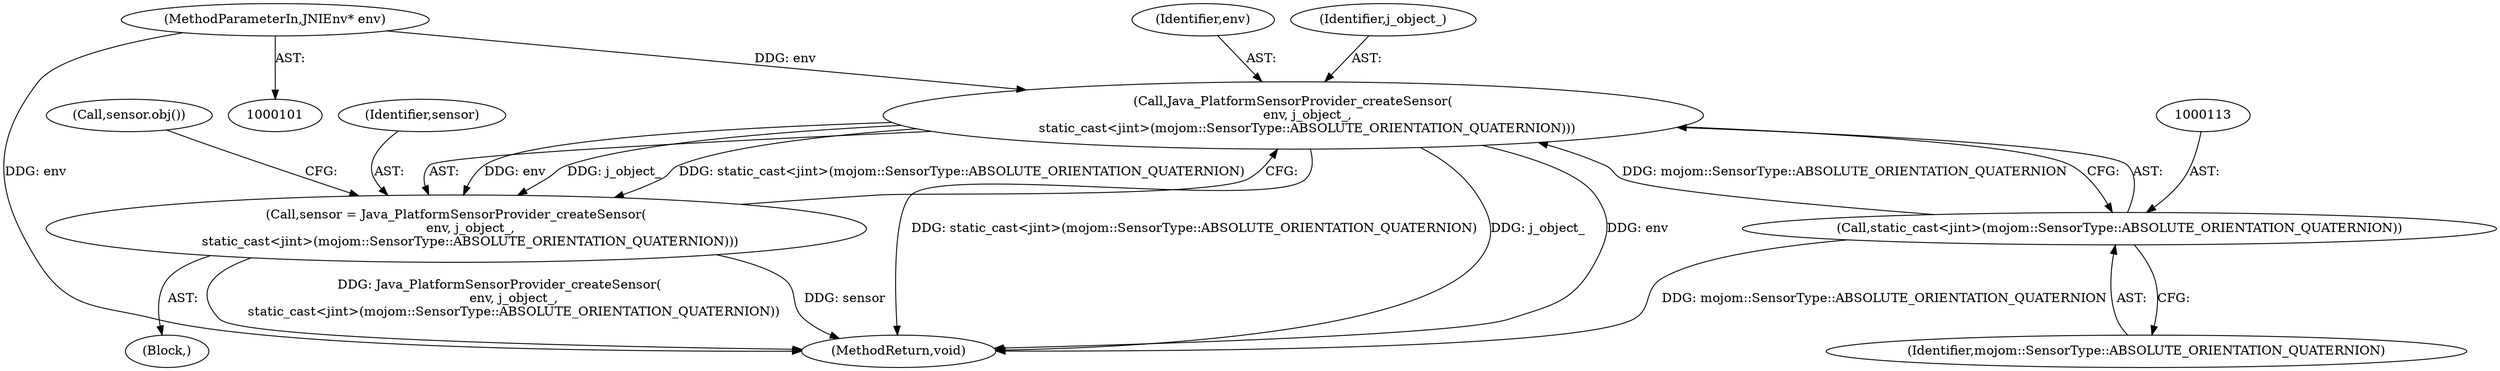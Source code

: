 digraph "0_Chrome_c0c8978849ac57e4ecd613ddc8ff7852a2054734_16@API" {
"1000109" [label="(Call,Java_PlatformSensorProvider_createSensor(\n       env, j_object_,\n       static_cast<jint>(mojom::SensorType::ABSOLUTE_ORIENTATION_QUATERNION)))"];
"1000102" [label="(MethodParameterIn,JNIEnv* env)"];
"1000112" [label="(Call,static_cast<jint>(mojom::SensorType::ABSOLUTE_ORIENTATION_QUATERNION))"];
"1000107" [label="(Call,sensor = Java_PlatformSensorProvider_createSensor(\n       env, j_object_,\n       static_cast<jint>(mojom::SensorType::ABSOLUTE_ORIENTATION_QUATERNION)))"];
"1000110" [label="(Identifier,env)"];
"1000114" [label="(Identifier,mojom::SensorType::ABSOLUTE_ORIENTATION_QUATERNION)"];
"1000150" [label="(MethodReturn,void)"];
"1000112" [label="(Call,static_cast<jint>(mojom::SensorType::ABSOLUTE_ORIENTATION_QUATERNION))"];
"1000109" [label="(Call,Java_PlatformSensorProvider_createSensor(\n       env, j_object_,\n       static_cast<jint>(mojom::SensorType::ABSOLUTE_ORIENTATION_QUATERNION)))"];
"1000116" [label="(Call,sensor.obj())"];
"1000107" [label="(Call,sensor = Java_PlatformSensorProvider_createSensor(\n       env, j_object_,\n       static_cast<jint>(mojom::SensorType::ABSOLUTE_ORIENTATION_QUATERNION)))"];
"1000105" [label="(Block,)"];
"1000108" [label="(Identifier,sensor)"];
"1000111" [label="(Identifier,j_object_)"];
"1000102" [label="(MethodParameterIn,JNIEnv* env)"];
"1000109" -> "1000107"  [label="AST: "];
"1000109" -> "1000112"  [label="CFG: "];
"1000110" -> "1000109"  [label="AST: "];
"1000111" -> "1000109"  [label="AST: "];
"1000112" -> "1000109"  [label="AST: "];
"1000107" -> "1000109"  [label="CFG: "];
"1000109" -> "1000150"  [label="DDG: env"];
"1000109" -> "1000150"  [label="DDG: static_cast<jint>(mojom::SensorType::ABSOLUTE_ORIENTATION_QUATERNION)"];
"1000109" -> "1000150"  [label="DDG: j_object_"];
"1000109" -> "1000107"  [label="DDG: env"];
"1000109" -> "1000107"  [label="DDG: j_object_"];
"1000109" -> "1000107"  [label="DDG: static_cast<jint>(mojom::SensorType::ABSOLUTE_ORIENTATION_QUATERNION)"];
"1000102" -> "1000109"  [label="DDG: env"];
"1000112" -> "1000109"  [label="DDG: mojom::SensorType::ABSOLUTE_ORIENTATION_QUATERNION"];
"1000102" -> "1000101"  [label="AST: "];
"1000102" -> "1000150"  [label="DDG: env"];
"1000112" -> "1000114"  [label="CFG: "];
"1000113" -> "1000112"  [label="AST: "];
"1000114" -> "1000112"  [label="AST: "];
"1000112" -> "1000150"  [label="DDG: mojom::SensorType::ABSOLUTE_ORIENTATION_QUATERNION"];
"1000107" -> "1000105"  [label="AST: "];
"1000108" -> "1000107"  [label="AST: "];
"1000116" -> "1000107"  [label="CFG: "];
"1000107" -> "1000150"  [label="DDG: sensor"];
"1000107" -> "1000150"  [label="DDG: Java_PlatformSensorProvider_createSensor(\n       env, j_object_,\n       static_cast<jint>(mojom::SensorType::ABSOLUTE_ORIENTATION_QUATERNION))"];
}
